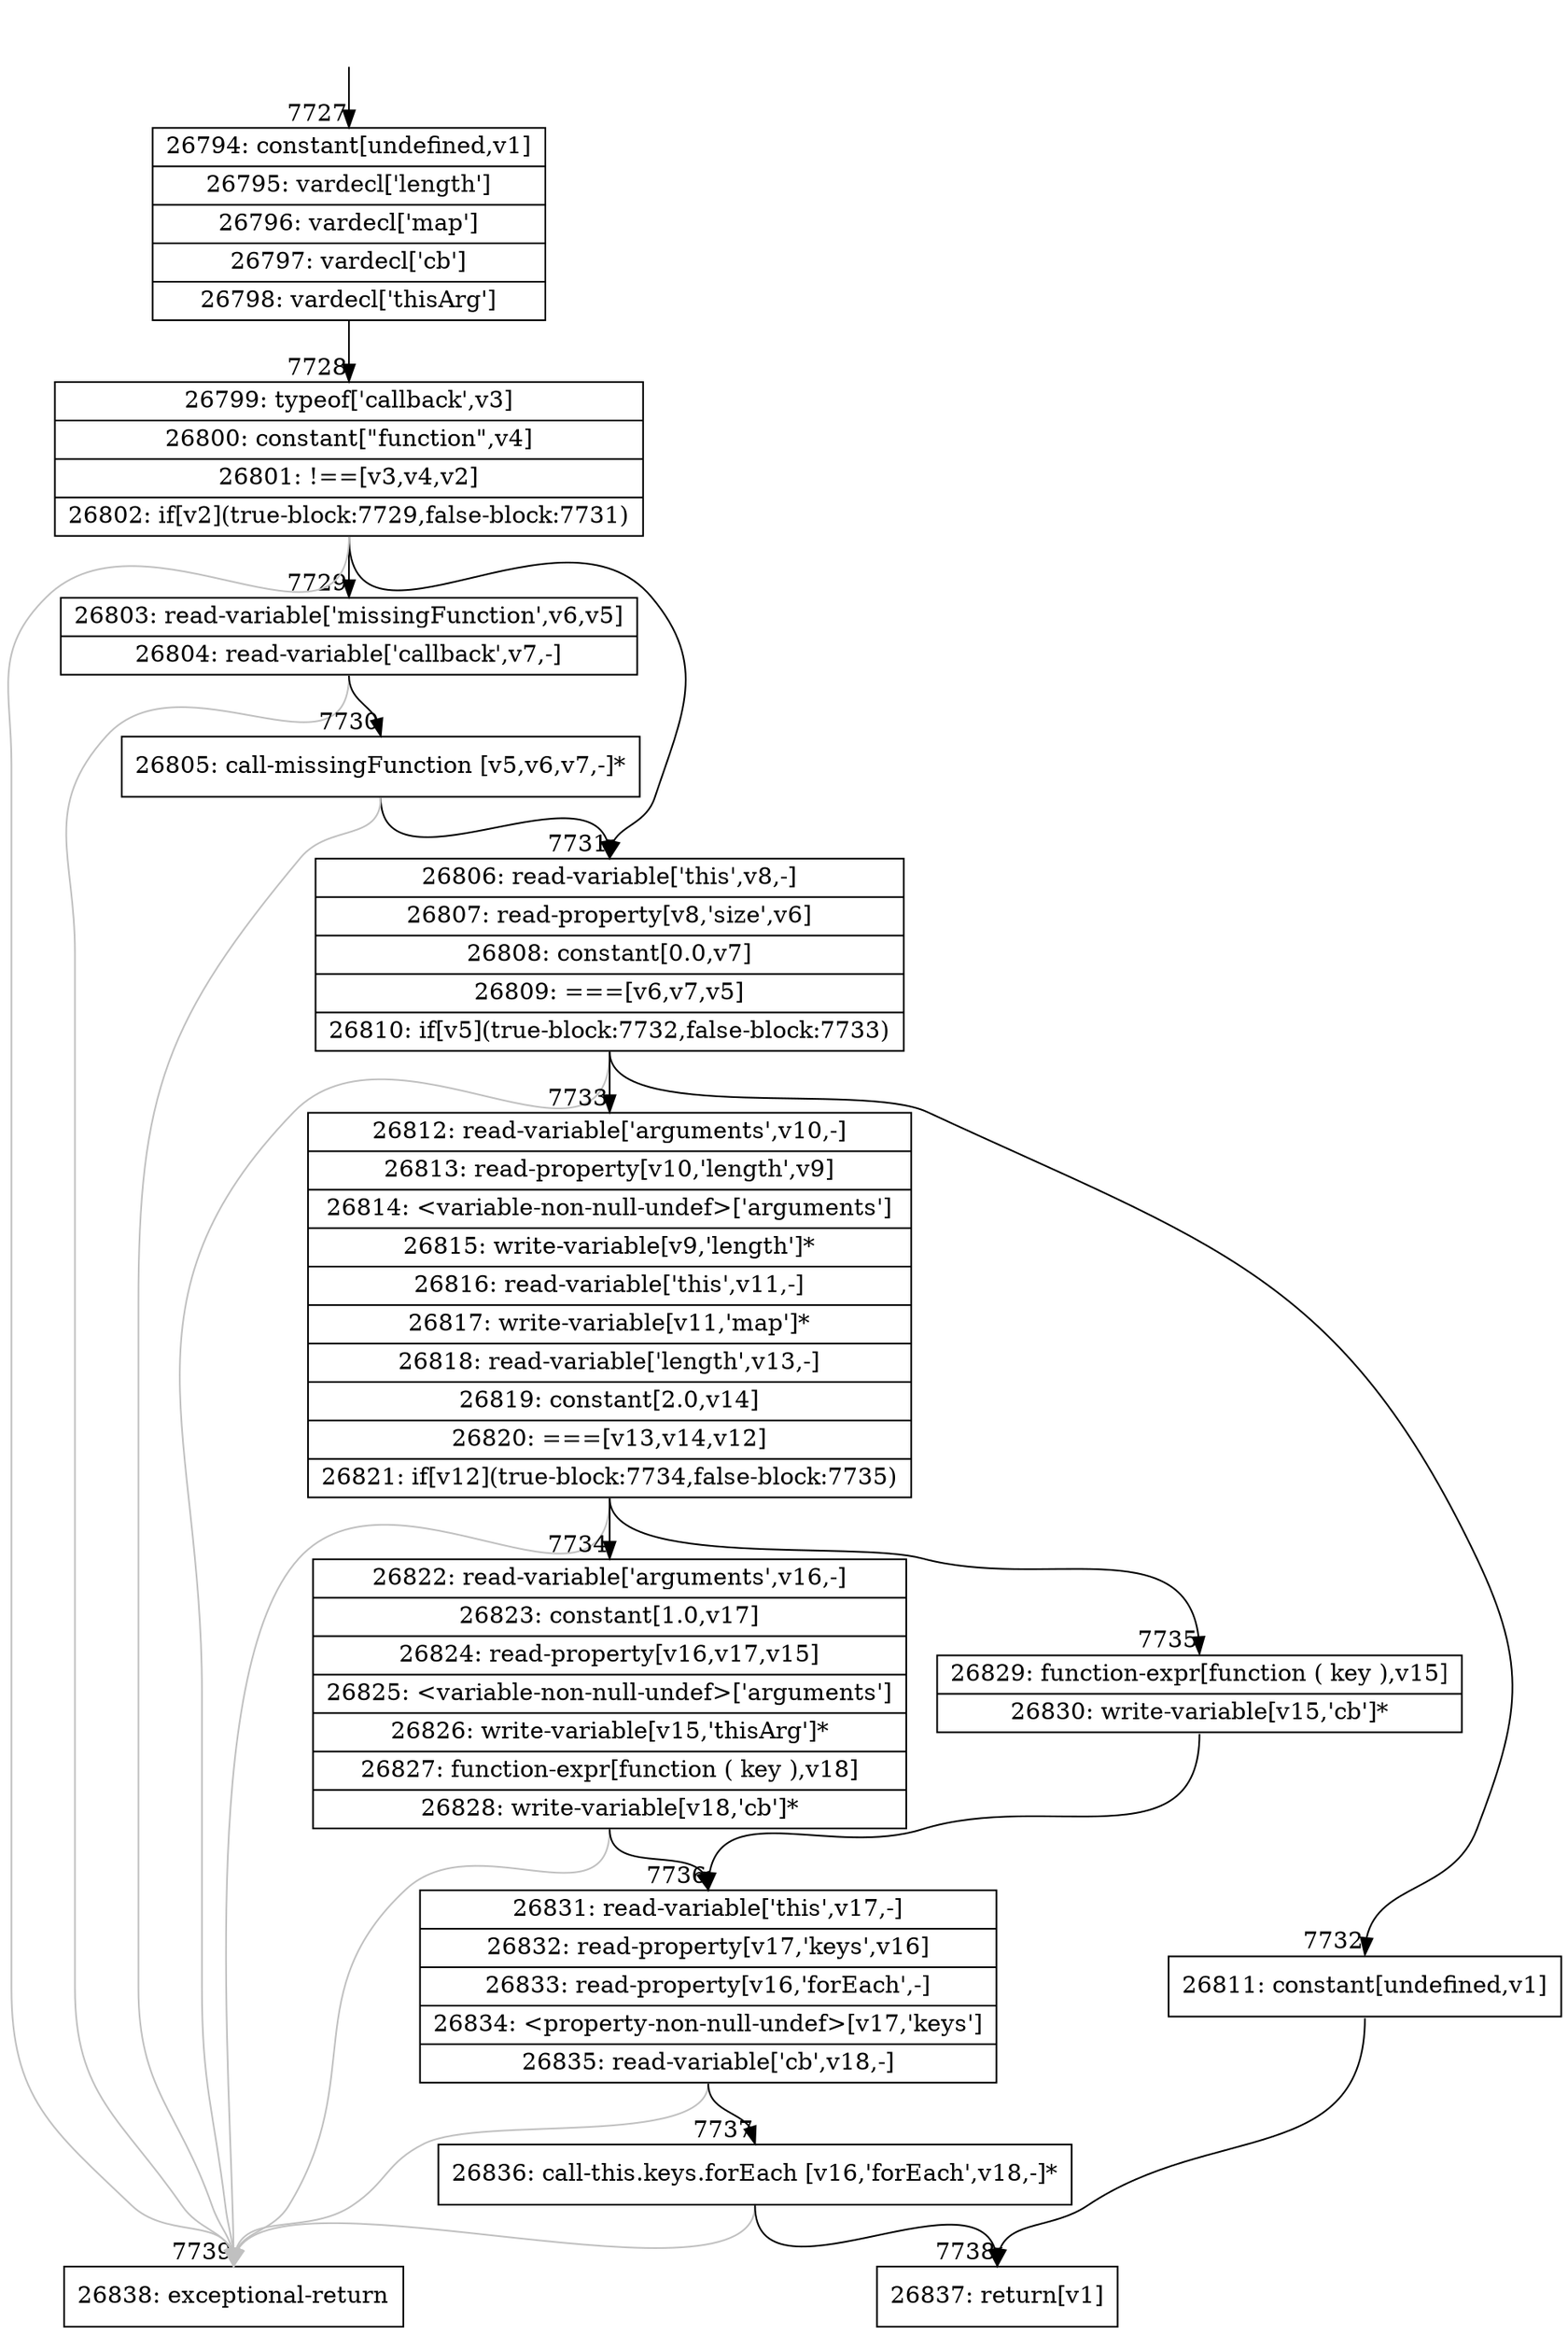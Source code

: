 digraph {
rankdir="TD"
BB_entry651[shape=none,label=""];
BB_entry651 -> BB7727 [tailport=s, headport=n, headlabel="    7727"]
BB7727 [shape=record label="{26794: constant[undefined,v1]|26795: vardecl['length']|26796: vardecl['map']|26797: vardecl['cb']|26798: vardecl['thisArg']}" ] 
BB7727 -> BB7728 [tailport=s, headport=n, headlabel="      7728"]
BB7728 [shape=record label="{26799: typeof['callback',v3]|26800: constant[\"function\",v4]|26801: !==[v3,v4,v2]|26802: if[v2](true-block:7729,false-block:7731)}" ] 
BB7728 -> BB7729 [tailport=s, headport=n, headlabel="      7729"]
BB7728 -> BB7731 [tailport=s, headport=n, headlabel="      7731"]
BB7728 -> BB7739 [tailport=s, headport=n, color=gray, headlabel="      7739"]
BB7729 [shape=record label="{26803: read-variable['missingFunction',v6,v5]|26804: read-variable['callback',v7,-]}" ] 
BB7729 -> BB7730 [tailport=s, headport=n, headlabel="      7730"]
BB7729 -> BB7739 [tailport=s, headport=n, color=gray]
BB7730 [shape=record label="{26805: call-missingFunction [v5,v6,v7,-]*}" ] 
BB7730 -> BB7731 [tailport=s, headport=n]
BB7730 -> BB7739 [tailport=s, headport=n, color=gray]
BB7731 [shape=record label="{26806: read-variable['this',v8,-]|26807: read-property[v8,'size',v6]|26808: constant[0.0,v7]|26809: ===[v6,v7,v5]|26810: if[v5](true-block:7732,false-block:7733)}" ] 
BB7731 -> BB7732 [tailport=s, headport=n, headlabel="      7732"]
BB7731 -> BB7733 [tailport=s, headport=n, headlabel="      7733"]
BB7731 -> BB7739 [tailport=s, headport=n, color=gray]
BB7732 [shape=record label="{26811: constant[undefined,v1]}" ] 
BB7732 -> BB7738 [tailport=s, headport=n, headlabel="      7738"]
BB7733 [shape=record label="{26812: read-variable['arguments',v10,-]|26813: read-property[v10,'length',v9]|26814: \<variable-non-null-undef\>['arguments']|26815: write-variable[v9,'length']*|26816: read-variable['this',v11,-]|26817: write-variable[v11,'map']*|26818: read-variable['length',v13,-]|26819: constant[2.0,v14]|26820: ===[v13,v14,v12]|26821: if[v12](true-block:7734,false-block:7735)}" ] 
BB7733 -> BB7734 [tailport=s, headport=n, headlabel="      7734"]
BB7733 -> BB7735 [tailport=s, headport=n, headlabel="      7735"]
BB7733 -> BB7739 [tailport=s, headport=n, color=gray]
BB7734 [shape=record label="{26822: read-variable['arguments',v16,-]|26823: constant[1.0,v17]|26824: read-property[v16,v17,v15]|26825: \<variable-non-null-undef\>['arguments']|26826: write-variable[v15,'thisArg']*|26827: function-expr[function ( key ),v18]|26828: write-variable[v18,'cb']*}" ] 
BB7734 -> BB7736 [tailport=s, headport=n, headlabel="      7736"]
BB7734 -> BB7739 [tailport=s, headport=n, color=gray]
BB7735 [shape=record label="{26829: function-expr[function ( key ),v15]|26830: write-variable[v15,'cb']*}" ] 
BB7735 -> BB7736 [tailport=s, headport=n]
BB7736 [shape=record label="{26831: read-variable['this',v17,-]|26832: read-property[v17,'keys',v16]|26833: read-property[v16,'forEach',-]|26834: \<property-non-null-undef\>[v17,'keys']|26835: read-variable['cb',v18,-]}" ] 
BB7736 -> BB7737 [tailport=s, headport=n, headlabel="      7737"]
BB7736 -> BB7739 [tailport=s, headport=n, color=gray]
BB7737 [shape=record label="{26836: call-this.keys.forEach [v16,'forEach',v18,-]*}" ] 
BB7737 -> BB7738 [tailport=s, headport=n]
BB7737 -> BB7739 [tailport=s, headport=n, color=gray]
BB7738 [shape=record label="{26837: return[v1]}" ] 
BB7739 [shape=record label="{26838: exceptional-return}" ] 
//#$~ 14284
}
